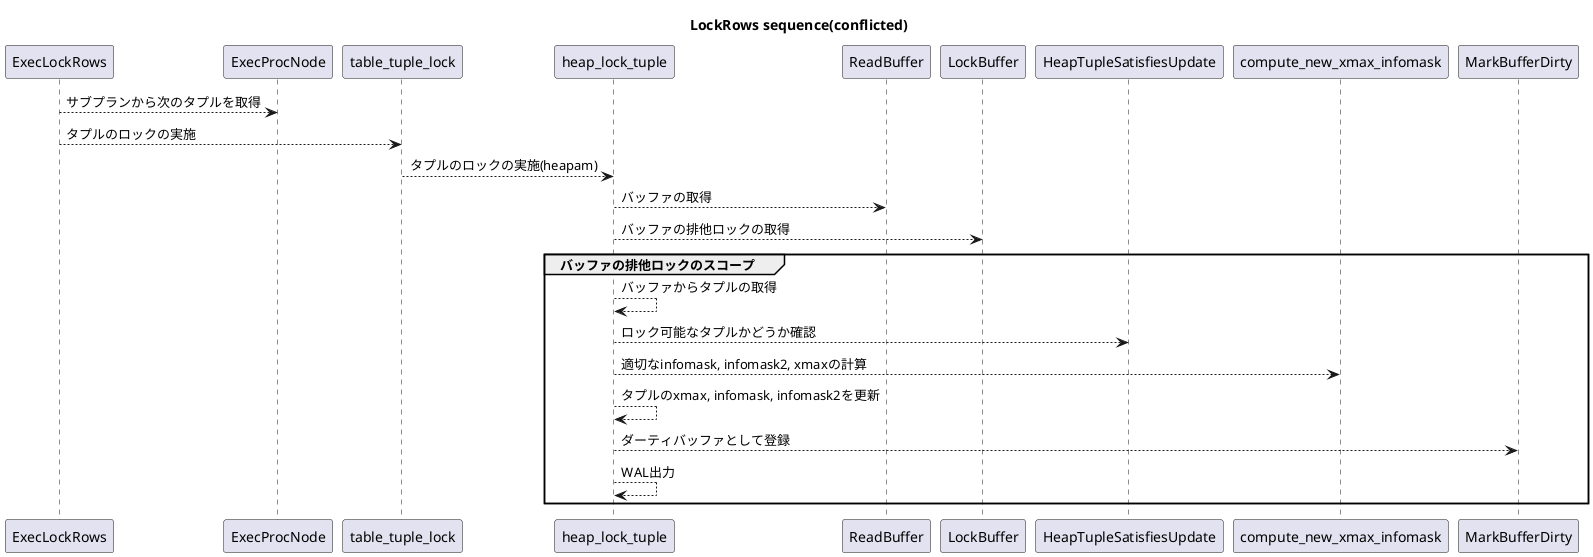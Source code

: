 @startuml
title LockRows sequence(conflicted)

ExecLockRows --> ExecProcNode : サブプランから次のタプルを取得
ExecLockRows --> table_tuple_lock : タプルのロックの実施
table_tuple_lock --> heap_lock_tuple : タプルのロックの実施(heapam)
heap_lock_tuple --> ReadBuffer : バッファの取得
heap_lock_tuple --> LockBuffer : バッファの排他ロックの取得
group バッファの排他ロックのスコープ
    heap_lock_tuple --> heap_lock_tuple : バッファからタプルの取得
    heap_lock_tuple --> HeapTupleSatisfiesUpdate : ロック可能なタプルかどうか確認
    heap_lock_tuple --> compute_new_xmax_infomask : 適切なinfomask, infomask2, xmaxの計算
    heap_lock_tuple --> heap_lock_tuple : タプルのxmax, infomask, infomask2を更新
    heap_lock_tuple --> MarkBufferDirty : ダーティバッファとして登録
    heap_lock_tuple --> heap_lock_tuple : WAL出力
end

@enduml